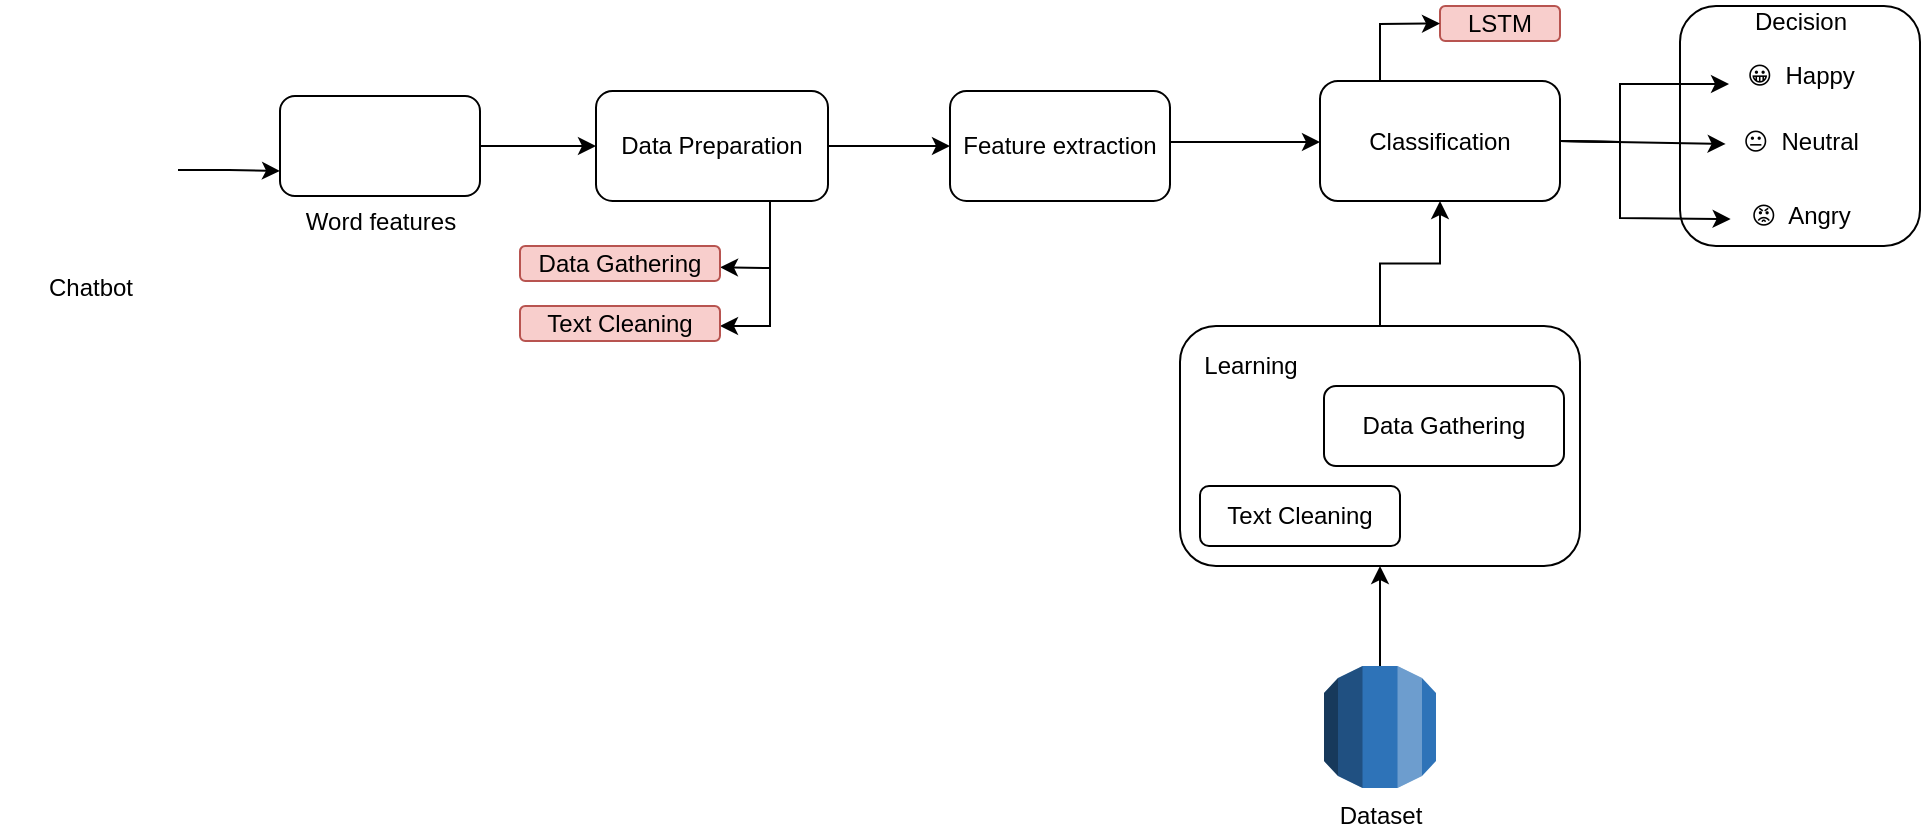 <mxfile version="15.5.8" type="device"><diagram id="NVF8h4pqBWMj6oBUYIzs" name="Page-1"><mxGraphModel dx="1364" dy="434" grid="0" gridSize="10" guides="1" tooltips="1" connect="1" arrows="1" fold="1" page="0" pageScale="1" pageWidth="1169" pageHeight="1654" math="0" shadow="0"><root><mxCell id="0"/><mxCell id="1" parent="0"/><mxCell id="RqIspnZkodC34E_PYndG-20" value="" style="edgeStyle=orthogonalEdgeStyle;rounded=0;orthogonalLoop=1;jettySize=auto;html=1;" parent="1" source="RqIspnZkodC34E_PYndG-6" target="RqIspnZkodC34E_PYndG-7" edge="1"><mxGeometry relative="1" as="geometry"/></mxCell><mxCell id="RqIspnZkodC34E_PYndG-6" value="" style="rounded=1;whiteSpace=wrap;html=1;" parent="1" vertex="1"><mxGeometry x="130" y="195" width="100" height="50" as="geometry"/></mxCell><mxCell id="RqIspnZkodC34E_PYndG-22" value="" style="edgeStyle=orthogonalEdgeStyle;rounded=0;orthogonalLoop=1;jettySize=auto;html=1;" parent="1" source="RqIspnZkodC34E_PYndG-7" target="RqIspnZkodC34E_PYndG-21" edge="1"><mxGeometry relative="1" as="geometry"/></mxCell><mxCell id="RqIspnZkodC34E_PYndG-7" value="Data Preparation" style="rounded=1;whiteSpace=wrap;html=1;" parent="1" vertex="1"><mxGeometry x="288" y="192.5" width="116" height="55" as="geometry"/></mxCell><mxCell id="RqIspnZkodC34E_PYndG-9" value="Word features" style="text;html=1;align=center;verticalAlign=middle;resizable=0;points=[];autosize=1;strokeColor=none;fillColor=none;" parent="1" vertex="1"><mxGeometry x="135" y="247.5" width="90" height="20" as="geometry"/></mxCell><mxCell id="RqIspnZkodC34E_PYndG-14" value="" style="endArrow=classic;html=1;rounded=0;exitX=0.75;exitY=1;exitDx=0;exitDy=0;" parent="1" source="RqIspnZkodC34E_PYndG-7" edge="1"><mxGeometry width="50" height="50" relative="1" as="geometry"><mxPoint x="380" y="340" as="sourcePoint"/><mxPoint x="350.0" y="310" as="targetPoint"/><Array as="points"><mxPoint x="375" y="310"/></Array></mxGeometry></mxCell><mxCell id="RqIspnZkodC34E_PYndG-16" value="" style="endArrow=classic;html=1;rounded=0;" parent="1" edge="1"><mxGeometry width="50" height="50" relative="1" as="geometry"><mxPoint x="375" y="281" as="sourcePoint"/><mxPoint x="350.0" y="280.667" as="targetPoint"/></mxGeometry></mxCell><mxCell id="RqIspnZkodC34E_PYndG-26" value="" style="edgeStyle=orthogonalEdgeStyle;rounded=0;orthogonalLoop=1;jettySize=auto;html=1;" parent="1" source="RqIspnZkodC34E_PYndG-21" target="RqIspnZkodC34E_PYndG-25" edge="1"><mxGeometry relative="1" as="geometry"><Array as="points"><mxPoint x="620" y="218"/><mxPoint x="620" y="218"/></Array></mxGeometry></mxCell><mxCell id="RqIspnZkodC34E_PYndG-21" value="Feature extraction" style="rounded=1;whiteSpace=wrap;html=1;" parent="1" vertex="1"><mxGeometry x="465" y="192.5" width="110" height="55" as="geometry"/></mxCell><mxCell id="RqIspnZkodC34E_PYndG-25" value="Classification" style="rounded=1;whiteSpace=wrap;html=1;" parent="1" vertex="1"><mxGeometry x="650" y="187.5" width="120" height="60" as="geometry"/></mxCell><mxCell id="RqIspnZkodC34E_PYndG-30" value="Data Gathering" style="rounded=1;whiteSpace=wrap;html=1;fillColor=#f8cecc;strokeColor=#b85450;" parent="1" vertex="1"><mxGeometry x="250" y="270" width="100" height="17.5" as="geometry"/></mxCell><mxCell id="RqIspnZkodC34E_PYndG-31" value="Text Cleaning" style="rounded=1;whiteSpace=wrap;html=1;fillColor=#f8cecc;strokeColor=#b85450;" parent="1" vertex="1"><mxGeometry x="250" y="300" width="100" height="17.5" as="geometry"/></mxCell><mxCell id="RqIspnZkodC34E_PYndG-35" value="LSTM" style="rounded=1;whiteSpace=wrap;html=1;fillColor=#f8cecc;strokeColor=#b85450;" parent="1" vertex="1"><mxGeometry x="710" y="150" width="60" height="17.5" as="geometry"/></mxCell><mxCell id="RqIspnZkodC34E_PYndG-38" value="" style="endArrow=classic;html=1;rounded=0;entryX=0;entryY=0.5;entryDx=0;entryDy=0;exitX=0.25;exitY=0;exitDx=0;exitDy=0;" parent="1" source="RqIspnZkodC34E_PYndG-25" target="RqIspnZkodC34E_PYndG-35" edge="1"><mxGeometry width="50" height="50" relative="1" as="geometry"><mxPoint x="530" y="240" as="sourcePoint"/><mxPoint x="580" y="190" as="targetPoint"/><Array as="points"><mxPoint x="680" y="159"/></Array></mxGeometry></mxCell><mxCell id="RqIspnZkodC34E_PYndG-40" value="Dataset" style="outlineConnect=0;dashed=0;verticalLabelPosition=bottom;verticalAlign=top;align=center;html=1;shape=mxgraph.aws3.rds;fillColor=#2E73B8;gradientColor=none;" parent="1" vertex="1"><mxGeometry x="652" y="480" width="56" height="61" as="geometry"/></mxCell><mxCell id="RqIspnZkodC34E_PYndG-46" value="" style="edgeStyle=orthogonalEdgeStyle;rounded=0;orthogonalLoop=1;jettySize=auto;html=1;" parent="1" source="RqIspnZkodC34E_PYndG-41" target="RqIspnZkodC34E_PYndG-25" edge="1"><mxGeometry relative="1" as="geometry"/></mxCell><mxCell id="RqIspnZkodC34E_PYndG-41" value="" style="rounded=1;whiteSpace=wrap;html=1;" parent="1" vertex="1"><mxGeometry x="580" y="310" width="200" height="120" as="geometry"/></mxCell><mxCell id="RqIspnZkodC34E_PYndG-42" value="Text Cleaning" style="rounded=1;whiteSpace=wrap;html=1;" parent="1" vertex="1"><mxGeometry x="590" y="390" width="100" height="30" as="geometry"/></mxCell><mxCell id="RqIspnZkodC34E_PYndG-44" value="Data Gathering" style="rounded=1;whiteSpace=wrap;html=1;" parent="1" vertex="1"><mxGeometry x="652" y="340" width="120" height="40" as="geometry"/></mxCell><mxCell id="RqIspnZkodC34E_PYndG-45" value="Learning" style="text;html=1;align=center;verticalAlign=middle;resizable=0;points=[];autosize=1;strokeColor=none;fillColor=none;" parent="1" vertex="1"><mxGeometry x="585" y="320" width="60" height="20" as="geometry"/></mxCell><mxCell id="RqIspnZkodC34E_PYndG-50" value="" style="endArrow=classic;html=1;rounded=0;exitX=0.5;exitY=0;exitDx=0;exitDy=0;exitPerimeter=0;entryX=0.5;entryY=1;entryDx=0;entryDy=0;" parent="1" source="RqIspnZkodC34E_PYndG-40" target="RqIspnZkodC34E_PYndG-41" edge="1"><mxGeometry width="50" height="50" relative="1" as="geometry"><mxPoint x="510" y="360" as="sourcePoint"/><mxPoint x="560" y="310" as="targetPoint"/></mxGeometry></mxCell><mxCell id="RqIspnZkodC34E_PYndG-51" value="" style="rounded=1;whiteSpace=wrap;html=1;" parent="1" vertex="1"><mxGeometry x="830" y="150" width="120" height="120" as="geometry"/></mxCell><mxCell id="RqIspnZkodC34E_PYndG-52" value="Decision" style="text;html=1;align=center;verticalAlign=middle;resizable=0;points=[];autosize=1;strokeColor=none;fillColor=none;" parent="1" vertex="1"><mxGeometry x="860" y="147.5" width="60" height="20" as="geometry"/></mxCell><mxCell id="RqIspnZkodC34E_PYndG-53" value="&lt;span&gt;😀&amp;nbsp; Happy&lt;/span&gt;" style="text;html=1;align=center;verticalAlign=middle;resizable=0;points=[];autosize=1;strokeColor=none;fillColor=none;" parent="1" vertex="1"><mxGeometry x="855" y="175" width="70" height="20" as="geometry"/></mxCell><mxCell id="RqIspnZkodC34E_PYndG-54" value="😡&amp;nbsp; Angry" style="text;html=1;align=center;verticalAlign=middle;resizable=0;points=[];autosize=1;strokeColor=none;fillColor=none;" parent="1" vertex="1"><mxGeometry x="860" y="245" width="60" height="20" as="geometry"/></mxCell><mxCell id="RqIspnZkodC34E_PYndG-55" value="😐&amp;nbsp; Neutral" style="text;html=1;align=center;verticalAlign=middle;resizable=0;points=[];autosize=1;strokeColor=none;fillColor=none;" parent="1" vertex="1"><mxGeometry x="855" y="207.5" width="70" height="20" as="geometry"/></mxCell><mxCell id="RqIspnZkodC34E_PYndG-56" value="" style="endArrow=classic;html=1;rounded=0;entryX=-0.007;entryY=0.7;entryDx=0;entryDy=0;entryPerimeter=0;exitX=1;exitY=0.5;exitDx=0;exitDy=0;" parent="1" source="RqIspnZkodC34E_PYndG-25" target="RqIspnZkodC34E_PYndG-53" edge="1"><mxGeometry width="50" height="50" relative="1" as="geometry"><mxPoint x="450" y="360" as="sourcePoint"/><mxPoint x="500" y="310" as="targetPoint"/><Array as="points"><mxPoint x="800" y="218"/><mxPoint x="800" y="189"/></Array></mxGeometry></mxCell><mxCell id="RqIspnZkodC34E_PYndG-57" value="" style="endArrow=classic;html=1;rounded=0;entryX=-0.078;entryY=0.575;entryDx=0;entryDy=0;entryPerimeter=0;exitX=1;exitY=0.5;exitDx=0;exitDy=0;" parent="1" source="RqIspnZkodC34E_PYndG-25" target="RqIspnZkodC34E_PYndG-54" edge="1"><mxGeometry width="50" height="50" relative="1" as="geometry"><mxPoint x="450" y="360" as="sourcePoint"/><mxPoint x="500" y="310" as="targetPoint"/><Array as="points"><mxPoint x="800" y="218"/><mxPoint x="800" y="256"/></Array></mxGeometry></mxCell><mxCell id="RqIspnZkodC34E_PYndG-58" value="" style="endArrow=classic;html=1;rounded=0;entryX=-0.031;entryY=0.575;entryDx=0;entryDy=0;entryPerimeter=0;exitX=1;exitY=0.5;exitDx=0;exitDy=0;" parent="1" source="RqIspnZkodC34E_PYndG-25" target="RqIspnZkodC34E_PYndG-55" edge="1"><mxGeometry width="50" height="50" relative="1" as="geometry"><mxPoint x="450" y="360" as="sourcePoint"/><mxPoint x="500" y="310" as="targetPoint"/></mxGeometry></mxCell><mxCell id="sgSNrYgjzBcfmlh2LeD4-3" style="edgeStyle=orthogonalEdgeStyle;rounded=0;orthogonalLoop=1;jettySize=auto;html=1;exitX=1;exitY=0.5;exitDx=0;exitDy=0;entryX=0;entryY=0.75;entryDx=0;entryDy=0;" edge="1" parent="1" source="sgSNrYgjzBcfmlh2LeD4-1" target="RqIspnZkodC34E_PYndG-6"><mxGeometry relative="1" as="geometry"/></mxCell><mxCell id="sgSNrYgjzBcfmlh2LeD4-1" value="Chatbot" style="shape=image;html=1;verticalAlign=top;verticalLabelPosition=bottom;labelBackgroundColor=#ffffff;imageAspect=0;aspect=fixed;image=https://cdn0.iconfinder.com/data/icons/ui-essence/32/_85ui-128.png" vertex="1" parent="1"><mxGeometry x="-10" y="187.5" width="89" height="89" as="geometry"/></mxCell><mxCell id="sgSNrYgjzBcfmlh2LeD4-6" value="" style="shape=image;html=1;verticalAlign=top;verticalLabelPosition=bottom;labelBackgroundColor=#ffffff;imageAspect=0;aspect=fixed;image=https://cdn2.iconfinder.com/data/icons/letters-and-numbers-1/32/lowercase_letter_abc2-128.png" vertex="1" parent="1"><mxGeometry x="148" y="185.5" width="64" height="64" as="geometry"/></mxCell></root></mxGraphModel></diagram></mxfile>